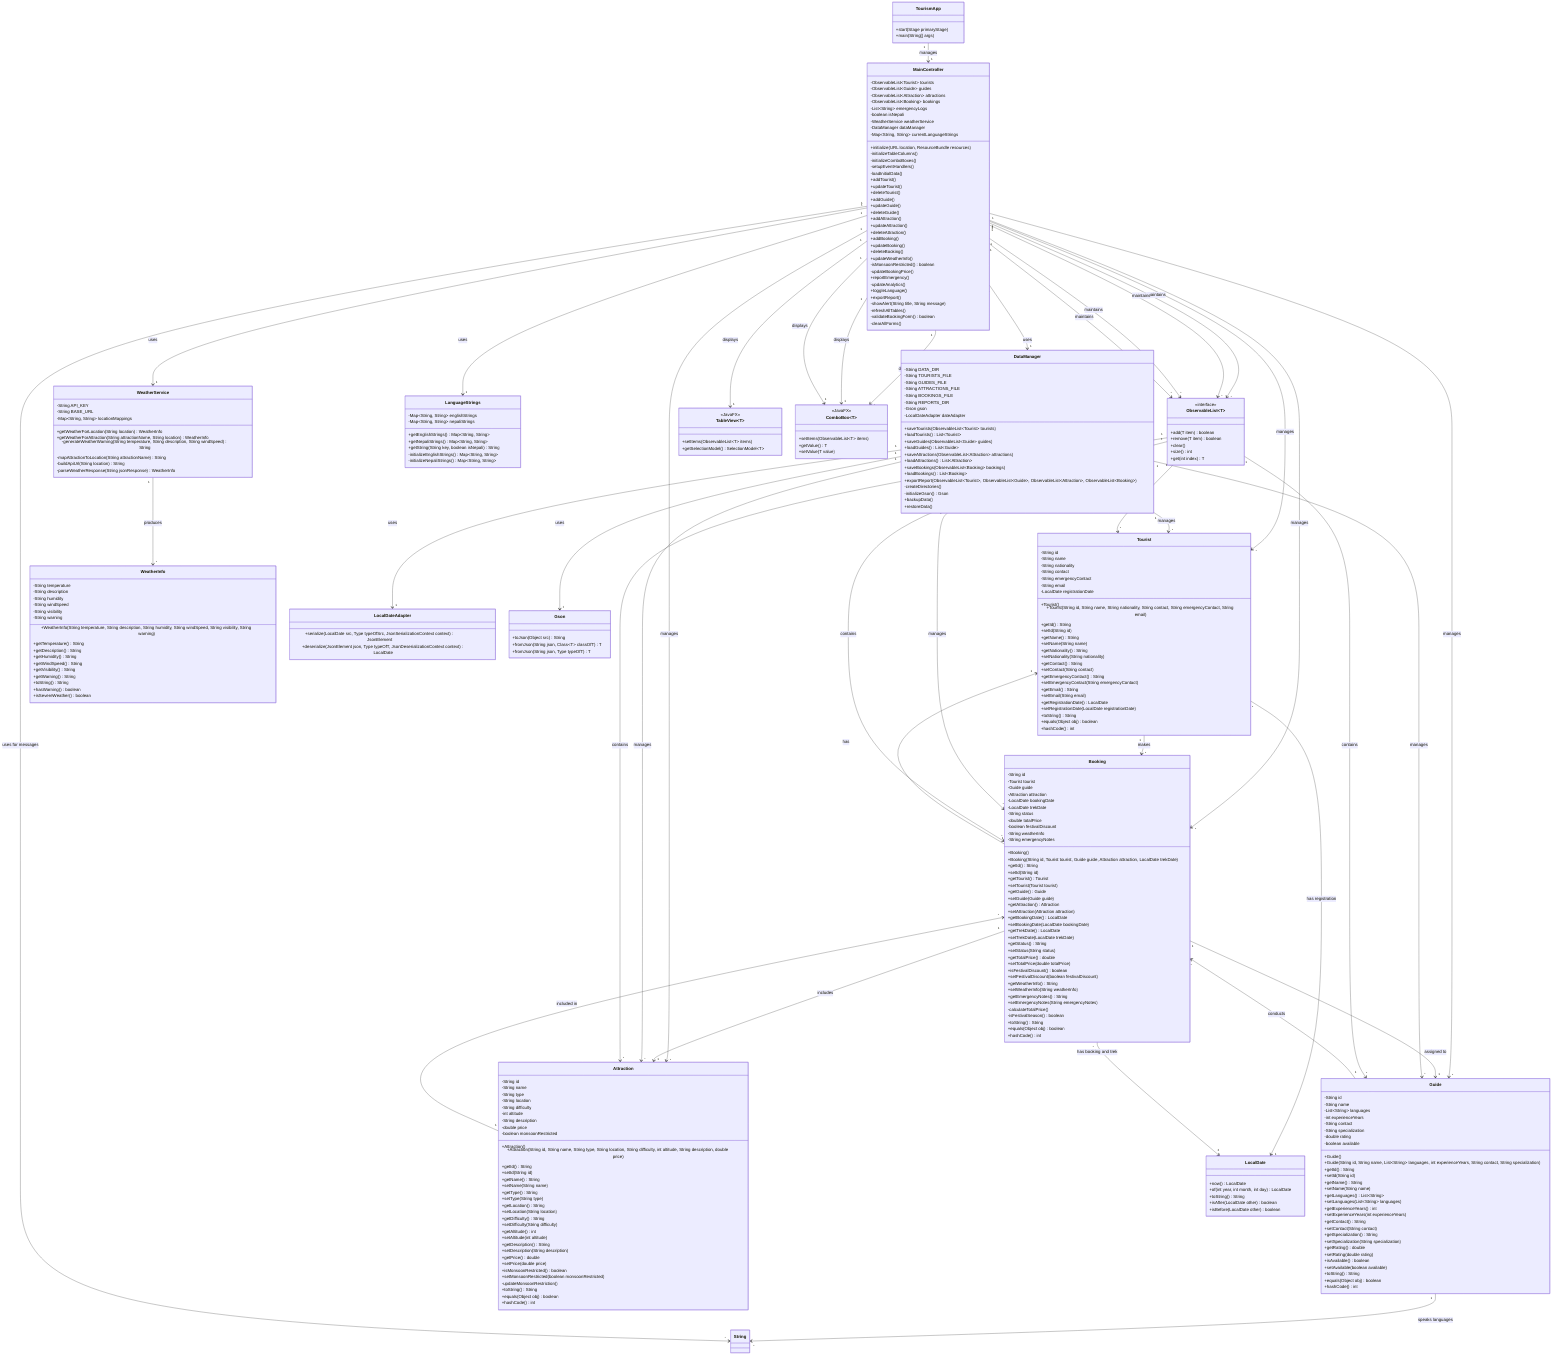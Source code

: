 classDiagram
%% Main Application
    class TourismApp {
        +start(Stage primaryStage)
        +main(String[] args)
    }

%% Model Classes
    class Tourist {
        -String id
        -String name
        -String nationality
        -String contact
        -String emergencyContact
        -String email
        -LocalDate registrationDate
        +Tourist()
        +Tourist(String id, String name, String nationality, String contact, String emergencyContact, String email)
        +getId() String
        +setId(String id)
        +getName() String
        +setName(String name)
        +getNationality() String
        +setNationality(String nationality)
        +getContact() String
        +setContact(String contact)
        +getEmergencyContact() String
        +setEmergencyContact(String emergencyContact)
        +getEmail() String
        +setEmail(String email)
        +getRegistrationDate() LocalDate
        +setRegistrationDate(LocalDate registrationDate)
        +toString() String
        +equals(Object obj) boolean
        +hashCode() int
    }

    class Guide {
        -String id
        -String name
        -List~String~ languages
        -int experienceYears
        -String contact
        -String specialization
        -double rating
        -boolean available
        +Guide()
        +Guide(String id, String name, List~String~ languages, int experienceYears, String contact, String specialization)
        +getId() String
        +setId(String id)
        +getName() String
        +setName(String name)
        +getLanguages() List~String~
        +setLanguages(List~String~ languages)
        +getExperienceYears() int
        +setExperienceYears(int experienceYears)
        +getContact() String
        +setContact(String contact)
        +getSpecialization() String
        +setSpecialization(String specialization)
        +getRating() double
        +setRating(double rating)
        +isAvailable() boolean
        +setAvailable(boolean available)
        +toString() String
        +equals(Object obj) boolean
        +hashCode() int
    }

    class Attraction {
        -String id
        -String name
        -String type
        -String location
        -String difficulty
        -int altitude
        -String description
        -double price
        -boolean monsoonRestricted
        +Attraction()
        +Attraction(String id, String name, String type, String location, String difficulty, int altitude, String description, double price)
        +getId() String
        +setId(String id)
        +getName() String
        +setName(String name)
        +getType() String
        +setType(String type)
        +getLocation() String
        +setLocation(String location)
        +getDifficulty() String
        +setDifficulty(String difficulty)
        +getAltitude() int
        +setAltitude(int altitude)
        +getDescription() String
        +setDescription(String description)
        +getPrice() double
        +setPrice(double price)
        +isMonsoonRestricted() boolean
        +setMonsoonRestricted(boolean monsoonRestricted)
        -updateMonsoonRestriction()
        +toString() String
        +equals(Object obj) boolean
        +hashCode() int
    }

    class Booking {
        -String id
        -Tourist tourist
        -Guide guide
        -Attraction attraction
        -LocalDate bookingDate
        -LocalDate trekDate
        -String status
        -double totalPrice
        -boolean festivalDiscount
        -String weatherInfo
        -String emergencyNotes
        +Booking()
        +Booking(String id, Tourist tourist, Guide guide, Attraction attraction, LocalDate trekDate)
        +getId() String
        +setId(String id)
        +getTourist() Tourist
        +setTourist(Tourist tourist)
        +getGuide() Guide
        +setGuide(Guide guide)
        +getAttraction() Attraction
        +setAttraction(Attraction attraction)
        +getBookingDate() LocalDate
        +setBookingDate(LocalDate bookingDate)
        +getTrekDate() LocalDate
        +setTrekDate(LocalDate trekDate)
        +getStatus() String
        +setStatus(String status)
        +getTotalPrice() double
        +setTotalPrice(double totalPrice)
        +isFestivalDiscount() boolean
        +setFestivalDiscount(boolean festivalDiscount)
        +getWeatherInfo() String
        +setWeatherInfo(String weatherInfo)
        +getEmergencyNotes() String
        +setEmergencyNotes(String emergencyNotes)
        -calculateTotalPrice()
        -isFestivalSeason() boolean
        +toString() String
        +equals(Object obj) boolean
        +hashCode() int
    }

%% Controller
    class MainController {
        -ObservableList~Tourist~ tourists
        -ObservableList~Guide~ guides
        -ObservableList~Attraction~ attractions
        -ObservableList~Booking~ bookings
        -List~String~ emergencyLogs
        -boolean isNepali
        -WeatherService weatherService
        -DataManager dataManager
        -Map~String, String~ currentLanguageStrings
        +initialize(URL location, ResourceBundle resources)
        -initializeTableColumns()
        -initializeComboBoxes()
        -setupEventHandlers()
        -loadInitialData()
        +addTourist()
        +updateTourist()
        +deleteTourist()
        +addGuide()
        +updateGuide()
        +deleteGuide()
        +addAttraction()
        +updateAttraction()
        +deleteAttraction()
        +addBooking()
        +updateBooking()
        +deleteBooking()
        +updateWeatherInfo()
        -isMonsoonRestricted() boolean
        -updateBookingPrice()
        +reportEmergency()
        -updateAnalytics()
        +toggleLanguage()
        +exportReport()
        -showAlert(String title, String message)
        -refreshAllTables()
        -validateBookingForm() boolean
        -clearAllForms()
    }

%% Service Classes
    class WeatherService {
        -String API_KEY
        -String BASE_URL
        -Map~String, String~ locationMappings
        +getWeatherForLocation(String location) WeatherInfo
        +getWeatherForAttraction(String attractionName, String location) WeatherInfo
        -generateWeatherWarning(String temperature, String description, String windSpeed) String
        -mapAttractionToLocation(String attractionName) String
        -buildApiUrl(String location) String
        -parseWeatherResponse(String jsonResponse) WeatherInfo
    }

    class WeatherInfo {
        -String temperature
        -String description
        -String humidity
        -String windSpeed
        -String visibility
        -String warning
        +WeatherInfo(String temperature, String description, String humidity, String windSpeed, String visibility, String warning)
        +getTemperature() String
        +getDescription() String
        +getHumidity() String
        +getWindSpeed() String
        +getVisibility() String
        +getWarning() String
        +toString() String
        +hasWarning() boolean
        +isSevereWeather() boolean
    }

%% Utility Classes
    class DataManager {
        -String DATA_DIR
        -String TOURISTS_FILE
        -String GUIDES_FILE
        -String ATTRACTIONS_FILE
        -String BOOKINGS_FILE
        -String REPORTS_DIR
        -Gson gson
        -LocalDateAdapter dateAdapter
        +saveTourists(ObservableList~Tourist~ tourists)
        +loadTourists() List~Tourist~
        +saveGuides(ObservableList~Guide~ guides)
        +loadGuides() List~Guide~
        +saveAttractions(ObservableList~Attraction~ attractions)
        +loadAttractions() List~Attraction~
        +saveBookings(ObservableList~Booking~ bookings)
        +loadBookings() List~Booking~
        +exportReport(ObservableList~Tourist~, ObservableList~Guide~, ObservableList~Attraction~, ObservableList~Booking~)
        -createDirectories()
        -initializeGson() Gson
        +backupData()
        +restoreData()
    }

    class LocalDateAdapter {
        +serialize(LocalDate src, Type typeOfSrc, JsonSerializationContext context) JsonElement
        +deserialize(JsonElement json, Type typeOfT, JsonDeserializationContext context) LocalDate
    }

    class LanguageStrings {
        -Map~String, String~ englishStrings
        -Map~String, String~ nepaliStrings
        +getEnglishStrings() Map~String, String~
        +getNepaliStrings() Map~String, String~
        +getString(String key, boolean isNepali) String
        -initializeEnglishStrings() Map~String, String~
        -initializeNepaliStrings() Map~String, String~
    }

%% External / JavaFX
    class ObservableList~T~ {
        <<interface>>
        +add(T item) boolean
        +remove(T item) boolean
        +clear()
        +size() int
        +get(int index) T
    }

    class Gson {
        +toJson(Object src) String
        +fromJson(String json, Class~T~ classOfT) T
        +fromJson(String json, Type typeOfT) T
    }

    class LocalDate {
        +now() LocalDate
        +of(int year, int month, int day) LocalDate
        +toString() String
        +isAfter(LocalDate other) boolean
        +isBefore(LocalDate other) boolean
    }

    class TableView~T~ {
        <<JavaFX>>
        +setItems(ObservableList~T~ items)
        +getSelectionModel() SelectionModel~T~
    }

    class ComboBox~T~ {
        <<JavaFX>>
        +setItems(ObservableList~T~ items)
        +getValue() T
        +setValue(T value)
    }

%% Relationships
    TourismApp "1" --> "1" MainController : manages
    MainController "1" --> "*" Tourist : manages
    MainController "1" --> "*" Guide : manages
    MainController "1" --> "*" Attraction : manages
    MainController "1" --> "*" Booking : manages
    Booking "1" --> "1" Tourist : has
    Booking "1" --> "1" Guide : assigned to
    Booking "1" --> "1" Attraction : includes
    Tourist "1" --> "*" Booking : makes
    Guide "1" --> "*" Booking : conducts
    Attraction "1" --> "*" Booking : included in
    MainController "1" --> "1" WeatherService : uses
    MainController "1" --> "1" DataManager : uses
    MainController "1" --> "1" LanguageStrings : uses
    WeatherService "1" --> "*" WeatherInfo : produces
    DataManager "1" --> "*" Tourist : manages
    DataManager "1" --> "*" Guide : manages
    DataManager "1" --> "*" Attraction : manages
    DataManager "1" --> "*" Booking : manages
    DataManager "1" --> "1" LocalDateAdapter : uses
    DataManager "1" --> "1" Gson : uses
    MainController "1" --> "*" ObservableList~Tourist~ : maintains
    MainController "1" --> "*" ObservableList~Guide~ : maintains
    MainController "1" --> "*" ObservableList~Attraction~ : maintains
    MainController "1" --> "*" ObservableList~Booking~ : maintains
    MainController "1" --> "1" TableView~Tourist~ : displays
    MainController "1" --> "1" ComboBox~Tourist~ : displays
    MainController "1" --> "1" ComboBox~Guide~ : displays
    MainController "1" --> "1" ComboBox~Attraction~ : displays
    Tourist "*" --> "1" LocalDate : has registration
    Booking "*" --> "2" LocalDate : has booking and trek
    ObservableList~Tourist~ "1" --> "*" Tourist : contains
    ObservableList~Guide~ "1" --> "*" Guide : contains
    ObservableList~Attraction~ "1" --> "*" Attraction : contains
    ObservableList~Booking~ "1" --> "*" Booking : contains
    Guide "1" --> "*" String : speaks languages
    MainController "1" --> "*" String : uses for messages